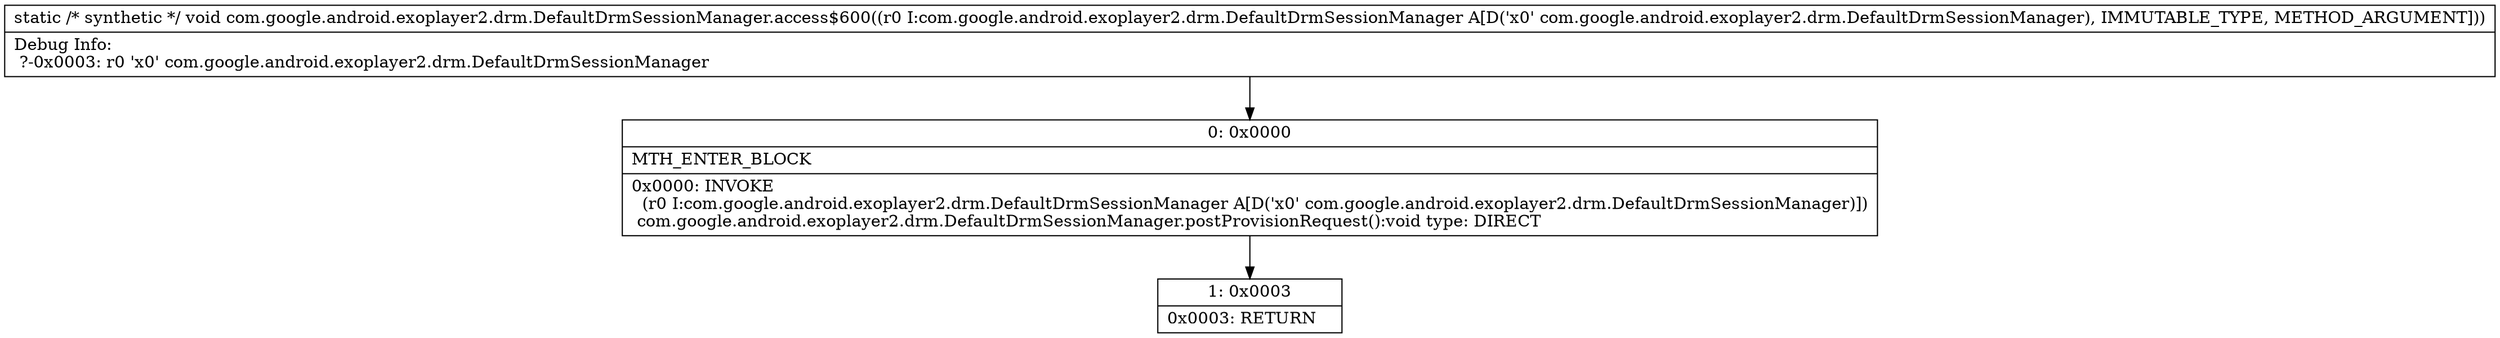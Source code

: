 digraph "CFG forcom.google.android.exoplayer2.drm.DefaultDrmSessionManager.access$600(Lcom\/google\/android\/exoplayer2\/drm\/DefaultDrmSessionManager;)V" {
Node_0 [shape=record,label="{0\:\ 0x0000|MTH_ENTER_BLOCK\l|0x0000: INVOKE  \l  (r0 I:com.google.android.exoplayer2.drm.DefaultDrmSessionManager A[D('x0' com.google.android.exoplayer2.drm.DefaultDrmSessionManager)])\l com.google.android.exoplayer2.drm.DefaultDrmSessionManager.postProvisionRequest():void type: DIRECT \l}"];
Node_1 [shape=record,label="{1\:\ 0x0003|0x0003: RETURN   \l}"];
MethodNode[shape=record,label="{static \/* synthetic *\/ void com.google.android.exoplayer2.drm.DefaultDrmSessionManager.access$600((r0 I:com.google.android.exoplayer2.drm.DefaultDrmSessionManager A[D('x0' com.google.android.exoplayer2.drm.DefaultDrmSessionManager), IMMUTABLE_TYPE, METHOD_ARGUMENT]))  | Debug Info:\l  ?\-0x0003: r0 'x0' com.google.android.exoplayer2.drm.DefaultDrmSessionManager\l}"];
MethodNode -> Node_0;
Node_0 -> Node_1;
}

